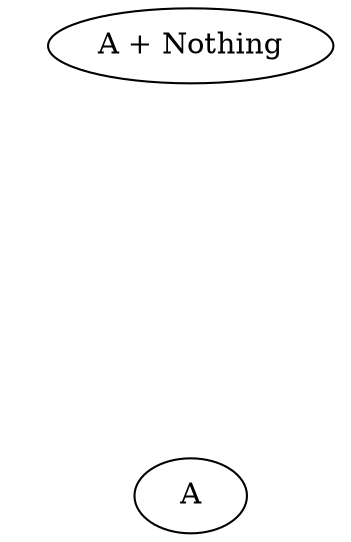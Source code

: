 digraph {
    AorNothing[label="A + Nothing"]
    LeftA[label="Left(aᵢ)" class="value" style=invis]
    na[class="na,value" style=invis]

    AorNothing -> LeftA[style=invis]
    AorNothing -> na[style=invis]

    na2[class="na,value" style=invis]
    a[label="aᵢ" class="value" style=invis]

    na2 -> A[style=invis]
    a -> A[dir=back style=invis]

    a -> LeftA[style=invis]
    LeftA -> a[style=invis]
    na2 -> na[style=invis]
    na -> na2[style=invis]
}
